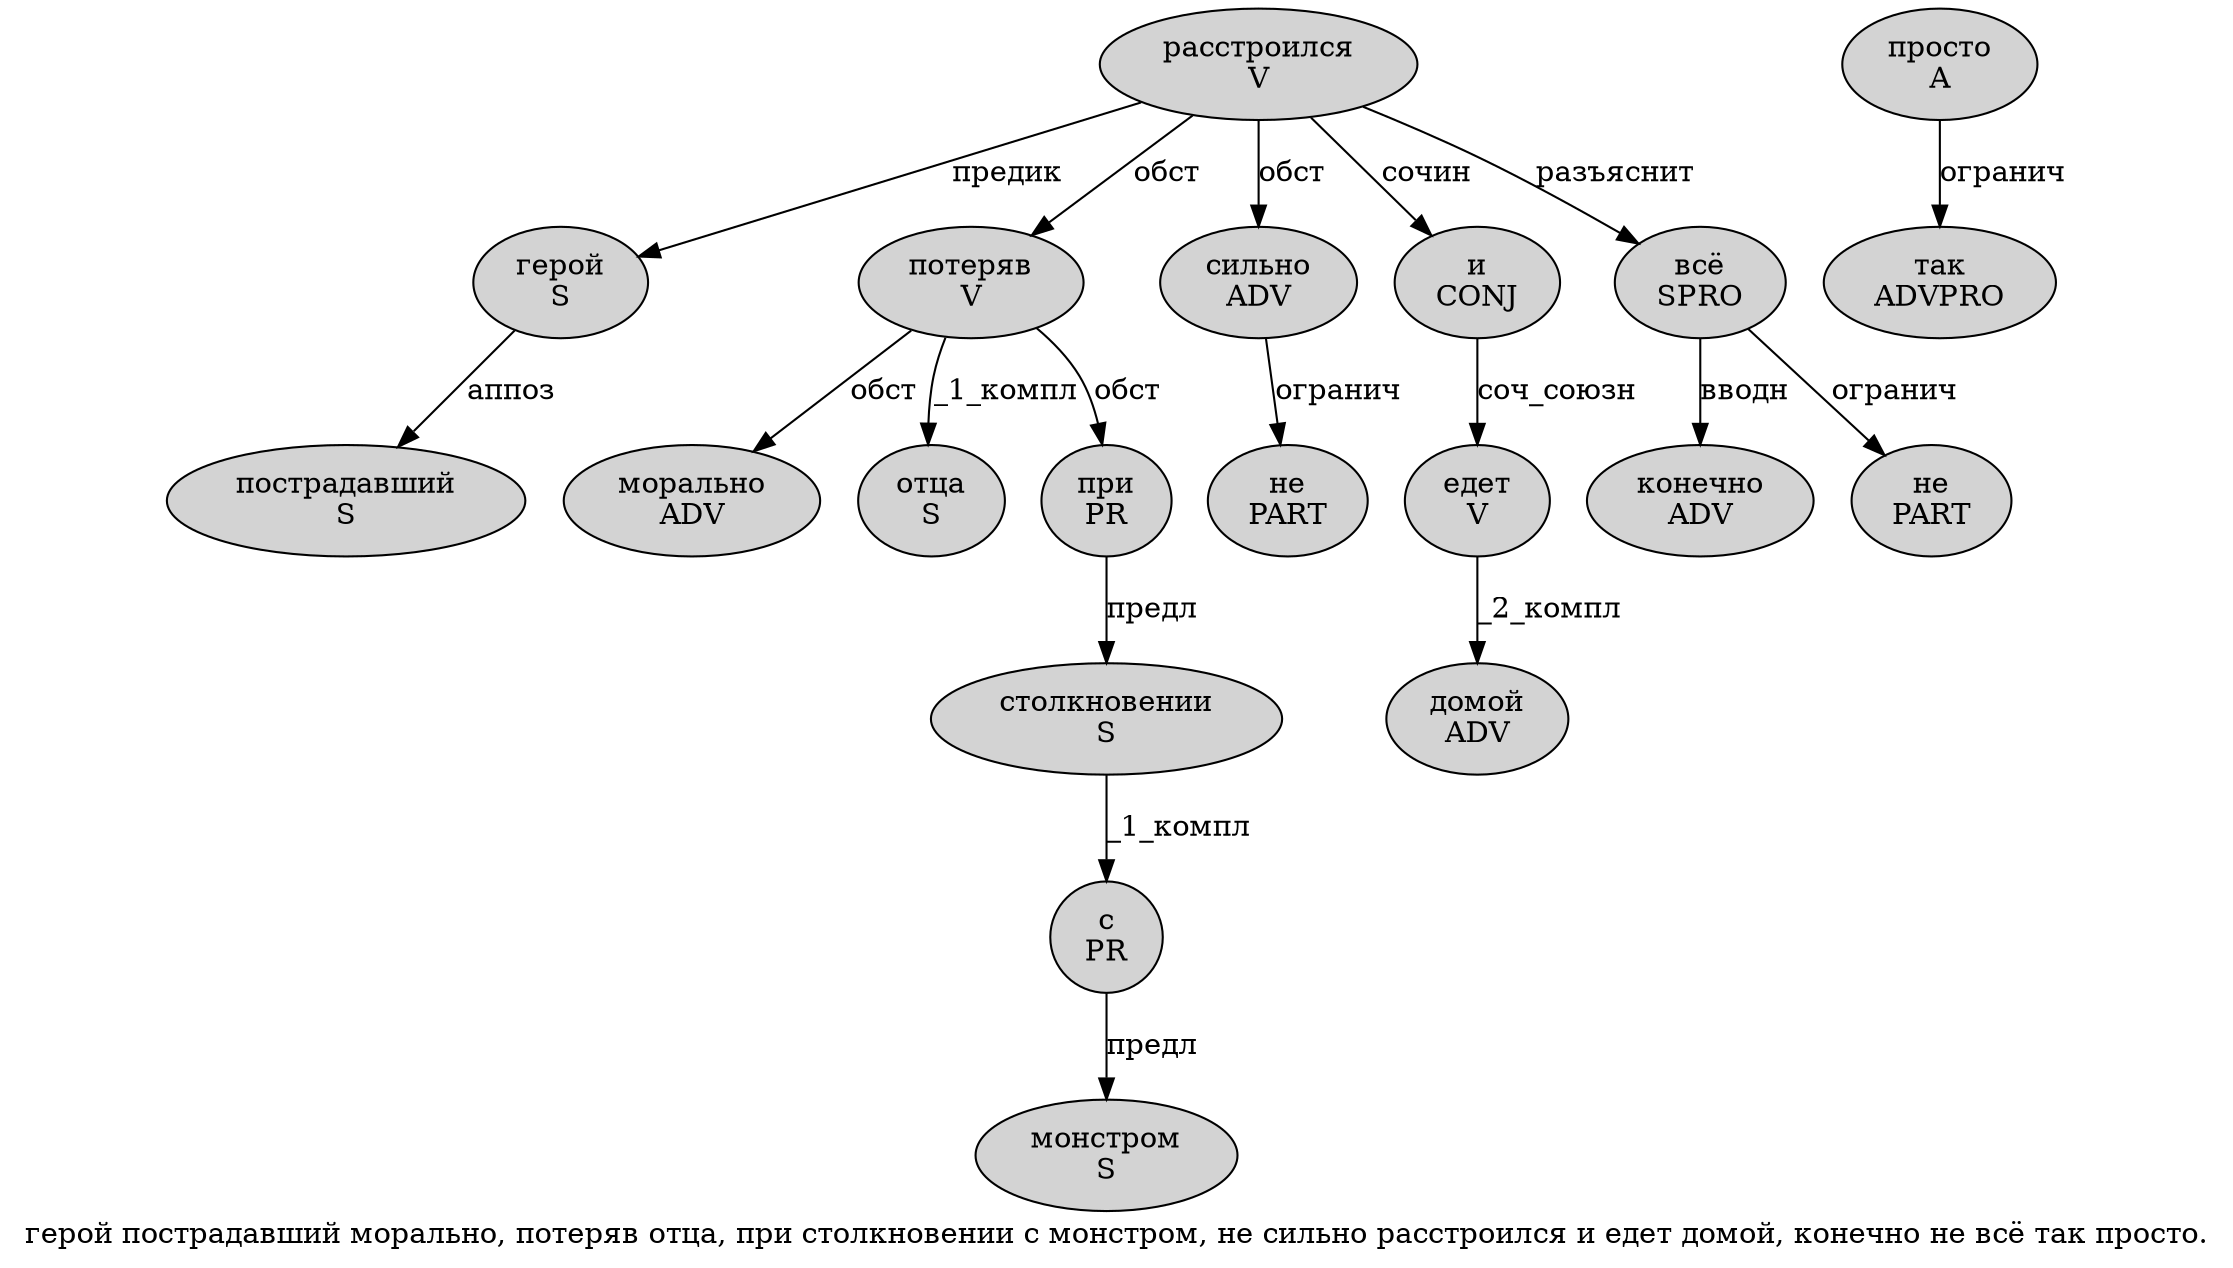 digraph SENTENCE_4783 {
	graph [label="герой пострадавший морально, потеряв отца, при столкновении с монстром, не сильно расстроился и едет домой, конечно не всё так просто."]
	node [style=filled]
		0 [label="герой
S" color="" fillcolor=lightgray penwidth=1 shape=ellipse]
		1 [label="пострадавший
S" color="" fillcolor=lightgray penwidth=1 shape=ellipse]
		2 [label="морально
ADV" color="" fillcolor=lightgray penwidth=1 shape=ellipse]
		4 [label="потеряв
V" color="" fillcolor=lightgray penwidth=1 shape=ellipse]
		5 [label="отца
S" color="" fillcolor=lightgray penwidth=1 shape=ellipse]
		7 [label="при
PR" color="" fillcolor=lightgray penwidth=1 shape=ellipse]
		8 [label="столкновении
S" color="" fillcolor=lightgray penwidth=1 shape=ellipse]
		9 [label="с
PR" color="" fillcolor=lightgray penwidth=1 shape=ellipse]
		10 [label="монстром
S" color="" fillcolor=lightgray penwidth=1 shape=ellipse]
		12 [label="не
PART" color="" fillcolor=lightgray penwidth=1 shape=ellipse]
		13 [label="сильно
ADV" color="" fillcolor=lightgray penwidth=1 shape=ellipse]
		14 [label="расстроился
V" color="" fillcolor=lightgray penwidth=1 shape=ellipse]
		15 [label="и
CONJ" color="" fillcolor=lightgray penwidth=1 shape=ellipse]
		16 [label="едет
V" color="" fillcolor=lightgray penwidth=1 shape=ellipse]
		17 [label="домой
ADV" color="" fillcolor=lightgray penwidth=1 shape=ellipse]
		19 [label="конечно
ADV" color="" fillcolor=lightgray penwidth=1 shape=ellipse]
		20 [label="не
PART" color="" fillcolor=lightgray penwidth=1 shape=ellipse]
		21 [label="всё
SPRO" color="" fillcolor=lightgray penwidth=1 shape=ellipse]
		22 [label="так
ADVPRO" color="" fillcolor=lightgray penwidth=1 shape=ellipse]
		23 [label="просто
A" color="" fillcolor=lightgray penwidth=1 shape=ellipse]
			8 -> 9 [label="_1_компл"]
			21 -> 19 [label="вводн"]
			21 -> 20 [label="огранич"]
			7 -> 8 [label="предл"]
			15 -> 16 [label="соч_союзн"]
			16 -> 17 [label="_2_компл"]
			0 -> 1 [label="аппоз"]
			23 -> 22 [label="огранич"]
			9 -> 10 [label="предл"]
			13 -> 12 [label="огранич"]
			14 -> 0 [label="предик"]
			14 -> 4 [label="обст"]
			14 -> 13 [label="обст"]
			14 -> 15 [label="сочин"]
			14 -> 21 [label="разъяснит"]
			4 -> 2 [label="обст"]
			4 -> 5 [label="_1_компл"]
			4 -> 7 [label="обст"]
}